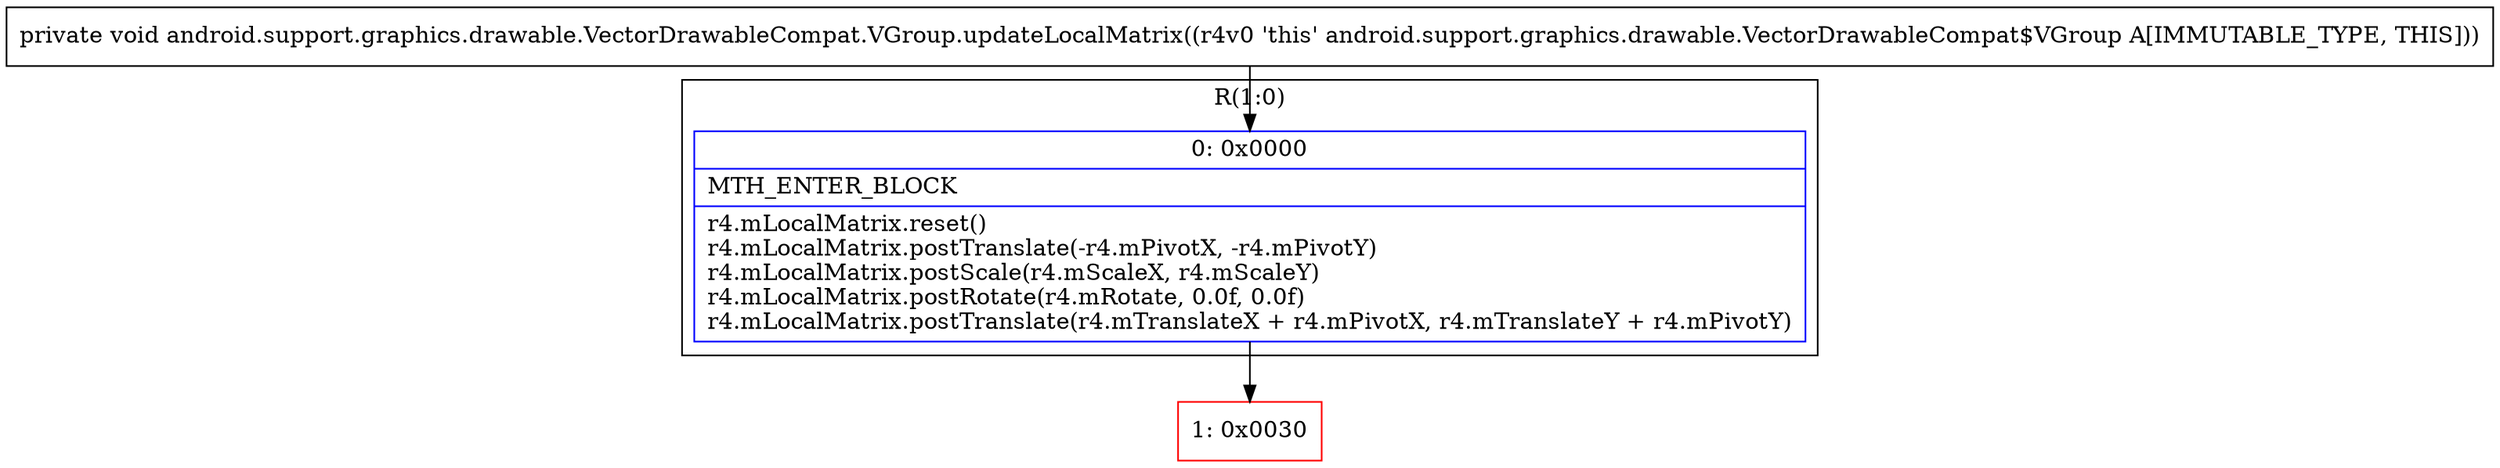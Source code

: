 digraph "CFG forandroid.support.graphics.drawable.VectorDrawableCompat.VGroup.updateLocalMatrix()V" {
subgraph cluster_Region_1958610546 {
label = "R(1:0)";
node [shape=record,color=blue];
Node_0 [shape=record,label="{0\:\ 0x0000|MTH_ENTER_BLOCK\l|r4.mLocalMatrix.reset()\lr4.mLocalMatrix.postTranslate(\-r4.mPivotX, \-r4.mPivotY)\lr4.mLocalMatrix.postScale(r4.mScaleX, r4.mScaleY)\lr4.mLocalMatrix.postRotate(r4.mRotate, 0.0f, 0.0f)\lr4.mLocalMatrix.postTranslate(r4.mTranslateX + r4.mPivotX, r4.mTranslateY + r4.mPivotY)\l}"];
}
Node_1 [shape=record,color=red,label="{1\:\ 0x0030}"];
MethodNode[shape=record,label="{private void android.support.graphics.drawable.VectorDrawableCompat.VGroup.updateLocalMatrix((r4v0 'this' android.support.graphics.drawable.VectorDrawableCompat$VGroup A[IMMUTABLE_TYPE, THIS])) }"];
MethodNode -> Node_0;
Node_0 -> Node_1;
}

